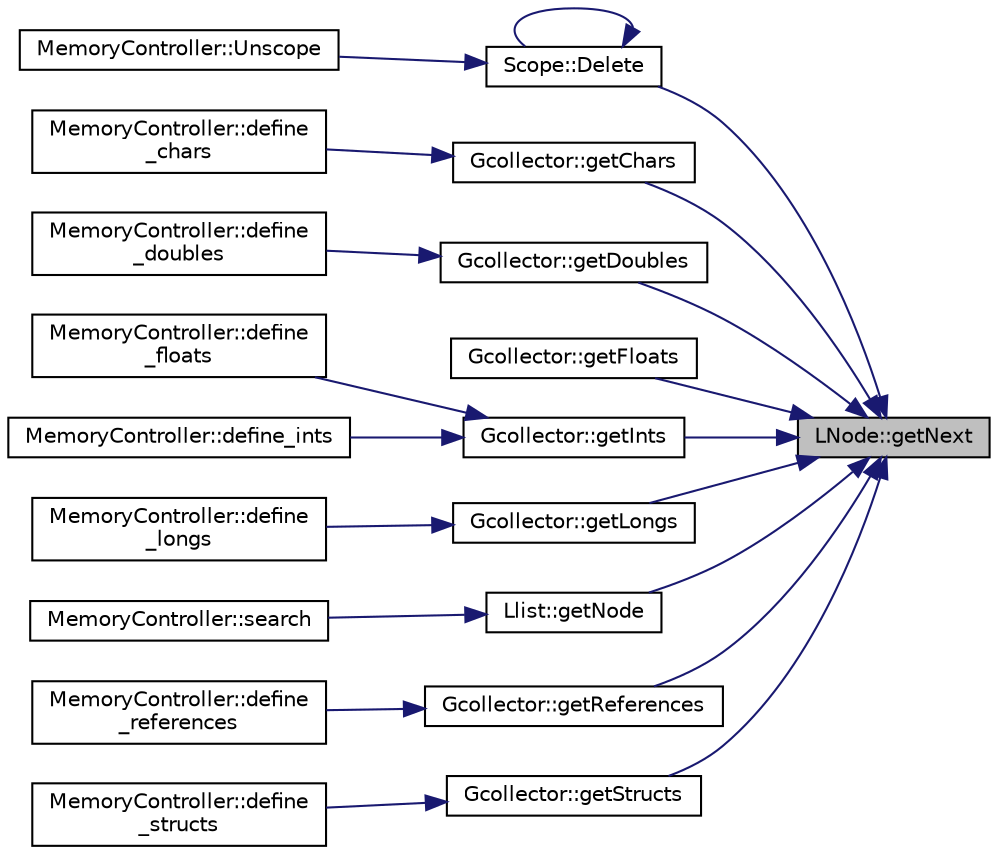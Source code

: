 digraph "LNode::getNext"
{
 // INTERACTIVE_SVG=YES
 // LATEX_PDF_SIZE
  edge [fontname="Helvetica",fontsize="10",labelfontname="Helvetica",labelfontsize="10"];
  node [fontname="Helvetica",fontsize="10",shape=record];
  rankdir="RL";
  Node1 [label="LNode::getNext",height=0.2,width=0.4,color="black", fillcolor="grey75", style="filled", fontcolor="black",tooltip=" "];
  Node1 -> Node2 [dir="back",color="midnightblue",fontsize="10",style="solid",fontname="Helvetica"];
  Node2 [label="Scope::Delete",height=0.2,width=0.4,color="black", fillcolor="white", style="filled",URL="$classScope.html#a148b2d8124ad1c29d8b62a3c2cdb1a51",tooltip=" "];
  Node2 -> Node2 [dir="back",color="midnightblue",fontsize="10",style="solid",fontname="Helvetica"];
  Node2 -> Node3 [dir="back",color="midnightblue",fontsize="10",style="solid",fontname="Helvetica"];
  Node3 [label="MemoryController::Unscope",height=0.2,width=0.4,color="black", fillcolor="white", style="filled",URL="$classMemoryController.html#a09dd944c90a90b721b7f52addc6aa7ba",tooltip="Close the actual escope."];
  Node1 -> Node4 [dir="back",color="midnightblue",fontsize="10",style="solid",fontname="Helvetica"];
  Node4 [label="Gcollector::getChars",height=0.2,width=0.4,color="black", fillcolor="white", style="filled",URL="$classGcollector.html#a8fe574a656c3f15b6d75db57124218fb",tooltip=" "];
  Node4 -> Node5 [dir="back",color="midnightblue",fontsize="10",style="solid",fontname="Helvetica"];
  Node5 [label="MemoryController::define\l_chars",height=0.2,width=0.4,color="black", fillcolor="white", style="filled",URL="$classMemoryController.html#abda69812911e33a1295109173c3915a0",tooltip=" "];
  Node1 -> Node6 [dir="back",color="midnightblue",fontsize="10",style="solid",fontname="Helvetica"];
  Node6 [label="Gcollector::getDoubles",height=0.2,width=0.4,color="black", fillcolor="white", style="filled",URL="$classGcollector.html#a9a13ab92e829f4e51f54b849d447b993",tooltip=" "];
  Node6 -> Node7 [dir="back",color="midnightblue",fontsize="10",style="solid",fontname="Helvetica"];
  Node7 [label="MemoryController::define\l_doubles",height=0.2,width=0.4,color="black", fillcolor="white", style="filled",URL="$classMemoryController.html#aeca27ac53358ef654308b6a90de54bc1",tooltip=" "];
  Node1 -> Node8 [dir="back",color="midnightblue",fontsize="10",style="solid",fontname="Helvetica"];
  Node8 [label="Gcollector::getFloats",height=0.2,width=0.4,color="black", fillcolor="white", style="filled",URL="$classGcollector.html#a4fb93ef033675e0dddb758343f5b5bef",tooltip=" "];
  Node1 -> Node9 [dir="back",color="midnightblue",fontsize="10",style="solid",fontname="Helvetica"];
  Node9 [label="Gcollector::getInts",height=0.2,width=0.4,color="black", fillcolor="white", style="filled",URL="$classGcollector.html#a809f8b27ffc48ee935c4290a1d08b25b",tooltip=" "];
  Node9 -> Node10 [dir="back",color="midnightblue",fontsize="10",style="solid",fontname="Helvetica"];
  Node10 [label="MemoryController::define\l_floats",height=0.2,width=0.4,color="black", fillcolor="white", style="filled",URL="$classMemoryController.html#aeddc3c48a7e39b5bcfb4c2e23549b8d6",tooltip=" "];
  Node9 -> Node11 [dir="back",color="midnightblue",fontsize="10",style="solid",fontname="Helvetica"];
  Node11 [label="MemoryController::define_ints",height=0.2,width=0.4,color="black", fillcolor="white", style="filled",URL="$classMemoryController.html#ab48b3de5ed7f68eec61b77343f747a55",tooltip=" "];
  Node1 -> Node12 [dir="back",color="midnightblue",fontsize="10",style="solid",fontname="Helvetica"];
  Node12 [label="Gcollector::getLongs",height=0.2,width=0.4,color="black", fillcolor="white", style="filled",URL="$classGcollector.html#aa95c00471aa523fb517825d3a168fc9d",tooltip=" "];
  Node12 -> Node13 [dir="back",color="midnightblue",fontsize="10",style="solid",fontname="Helvetica"];
  Node13 [label="MemoryController::define\l_longs",height=0.2,width=0.4,color="black", fillcolor="white", style="filled",URL="$classMemoryController.html#a0790a9877e34915f7062dcbe96ba3194",tooltip=" "];
  Node1 -> Node14 [dir="back",color="midnightblue",fontsize="10",style="solid",fontname="Helvetica"];
  Node14 [label="Llist::getNode",height=0.2,width=0.4,color="black", fillcolor="white", style="filled",URL="$classLlist.html#a7a7b59fee1d4635d6122049828560411",tooltip="Get the Node wher a Tag was founded."];
  Node14 -> Node15 [dir="back",color="midnightblue",fontsize="10",style="solid",fontname="Helvetica"];
  Node15 [label="MemoryController::search",height=0.2,width=0.4,color="black", fillcolor="white", style="filled",URL="$classMemoryController.html#aa9db24d5c470a2fb527a37c13408fe63",tooltip="search for a Variable in the availables scopes"];
  Node1 -> Node16 [dir="back",color="midnightblue",fontsize="10",style="solid",fontname="Helvetica"];
  Node16 [label="Gcollector::getReferences",height=0.2,width=0.4,color="black", fillcolor="white", style="filled",URL="$classGcollector.html#a3cc0a0ff3f1239816caf012eb71da4d4",tooltip=" "];
  Node16 -> Node17 [dir="back",color="midnightblue",fontsize="10",style="solid",fontname="Helvetica"];
  Node17 [label="MemoryController::define\l_references",height=0.2,width=0.4,color="black", fillcolor="white", style="filled",URL="$classMemoryController.html#ab6f3b66e7918f9690c8b703333879c3f",tooltip=" "];
  Node1 -> Node18 [dir="back",color="midnightblue",fontsize="10",style="solid",fontname="Helvetica"];
  Node18 [label="Gcollector::getStructs",height=0.2,width=0.4,color="black", fillcolor="white", style="filled",URL="$classGcollector.html#a8875dbf09ec93a7978e6028d1c5940d5",tooltip=" "];
  Node18 -> Node19 [dir="back",color="midnightblue",fontsize="10",style="solid",fontname="Helvetica"];
  Node19 [label="MemoryController::define\l_structs",height=0.2,width=0.4,color="black", fillcolor="white", style="filled",URL="$classMemoryController.html#ac480227d61b289e5a6f3914e3467803d",tooltip=" "];
}
